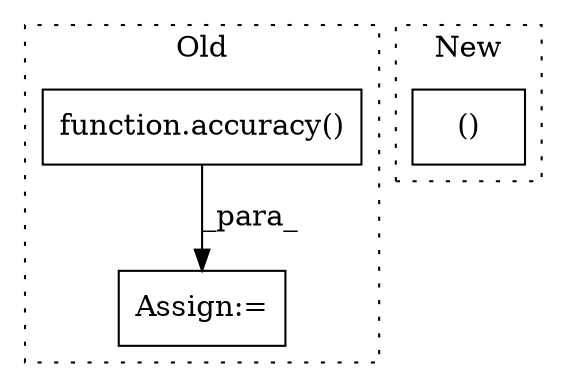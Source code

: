 digraph G {
subgraph cluster0 {
1 [label="function.accuracy()" a="75" s="6841,6858" l="9,1" shape="box"];
3 [label="Assign:=" a="68" s="6838" l="3" shape="box"];
label = "Old";
style="dotted";
}
subgraph cluster1 {
2 [label="()" a="54" s="9846" l="91" shape="box"];
label = "New";
style="dotted";
}
1 -> 3 [label="_para_"];
}